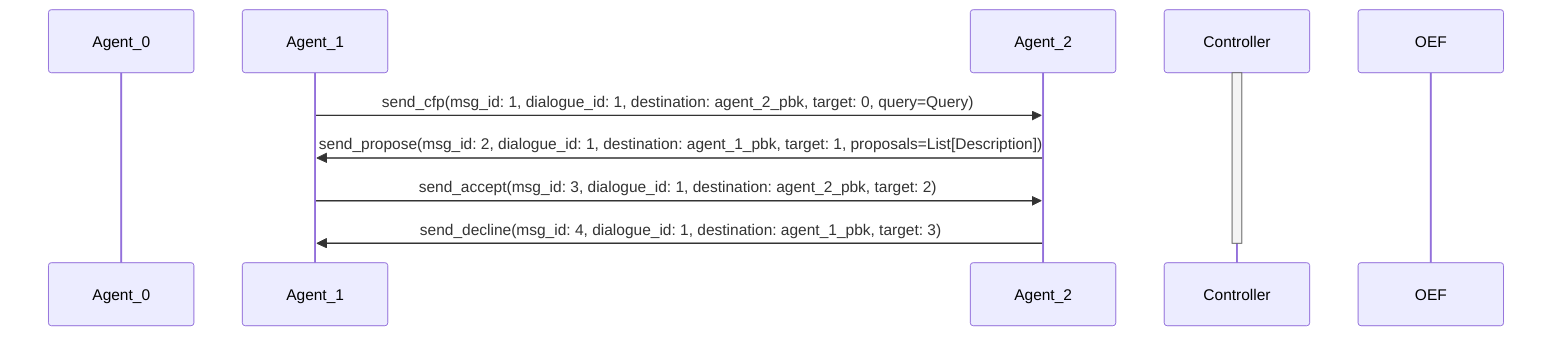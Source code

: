 sequenceDiagram
	participant Agent_0
	participant Agent_1
    participant Agent_2
    participant Controller
    participant OEF

    activate Controller
    Agent_1->>Agent_2: send_cfp(msg_id: 1, dialogue_id: 1, destination: agent_2_pbk, target: 0, query=Query)
    Agent_2->>Agent_1: send_propose(msg_id: 2, dialogue_id: 1, destination: agent_1_pbk, target: 1, proposals=List[Description])
    Agent_1->>Agent_2: send_accept(msg_id: 3, dialogue_id: 1, destination: agent_2_pbk, target: 2)
    Agent_2->>Agent_1: send_decline(msg_id: 4, dialogue_id: 1, destination: agent_1_pbk, target: 3)
    deactivate Controller